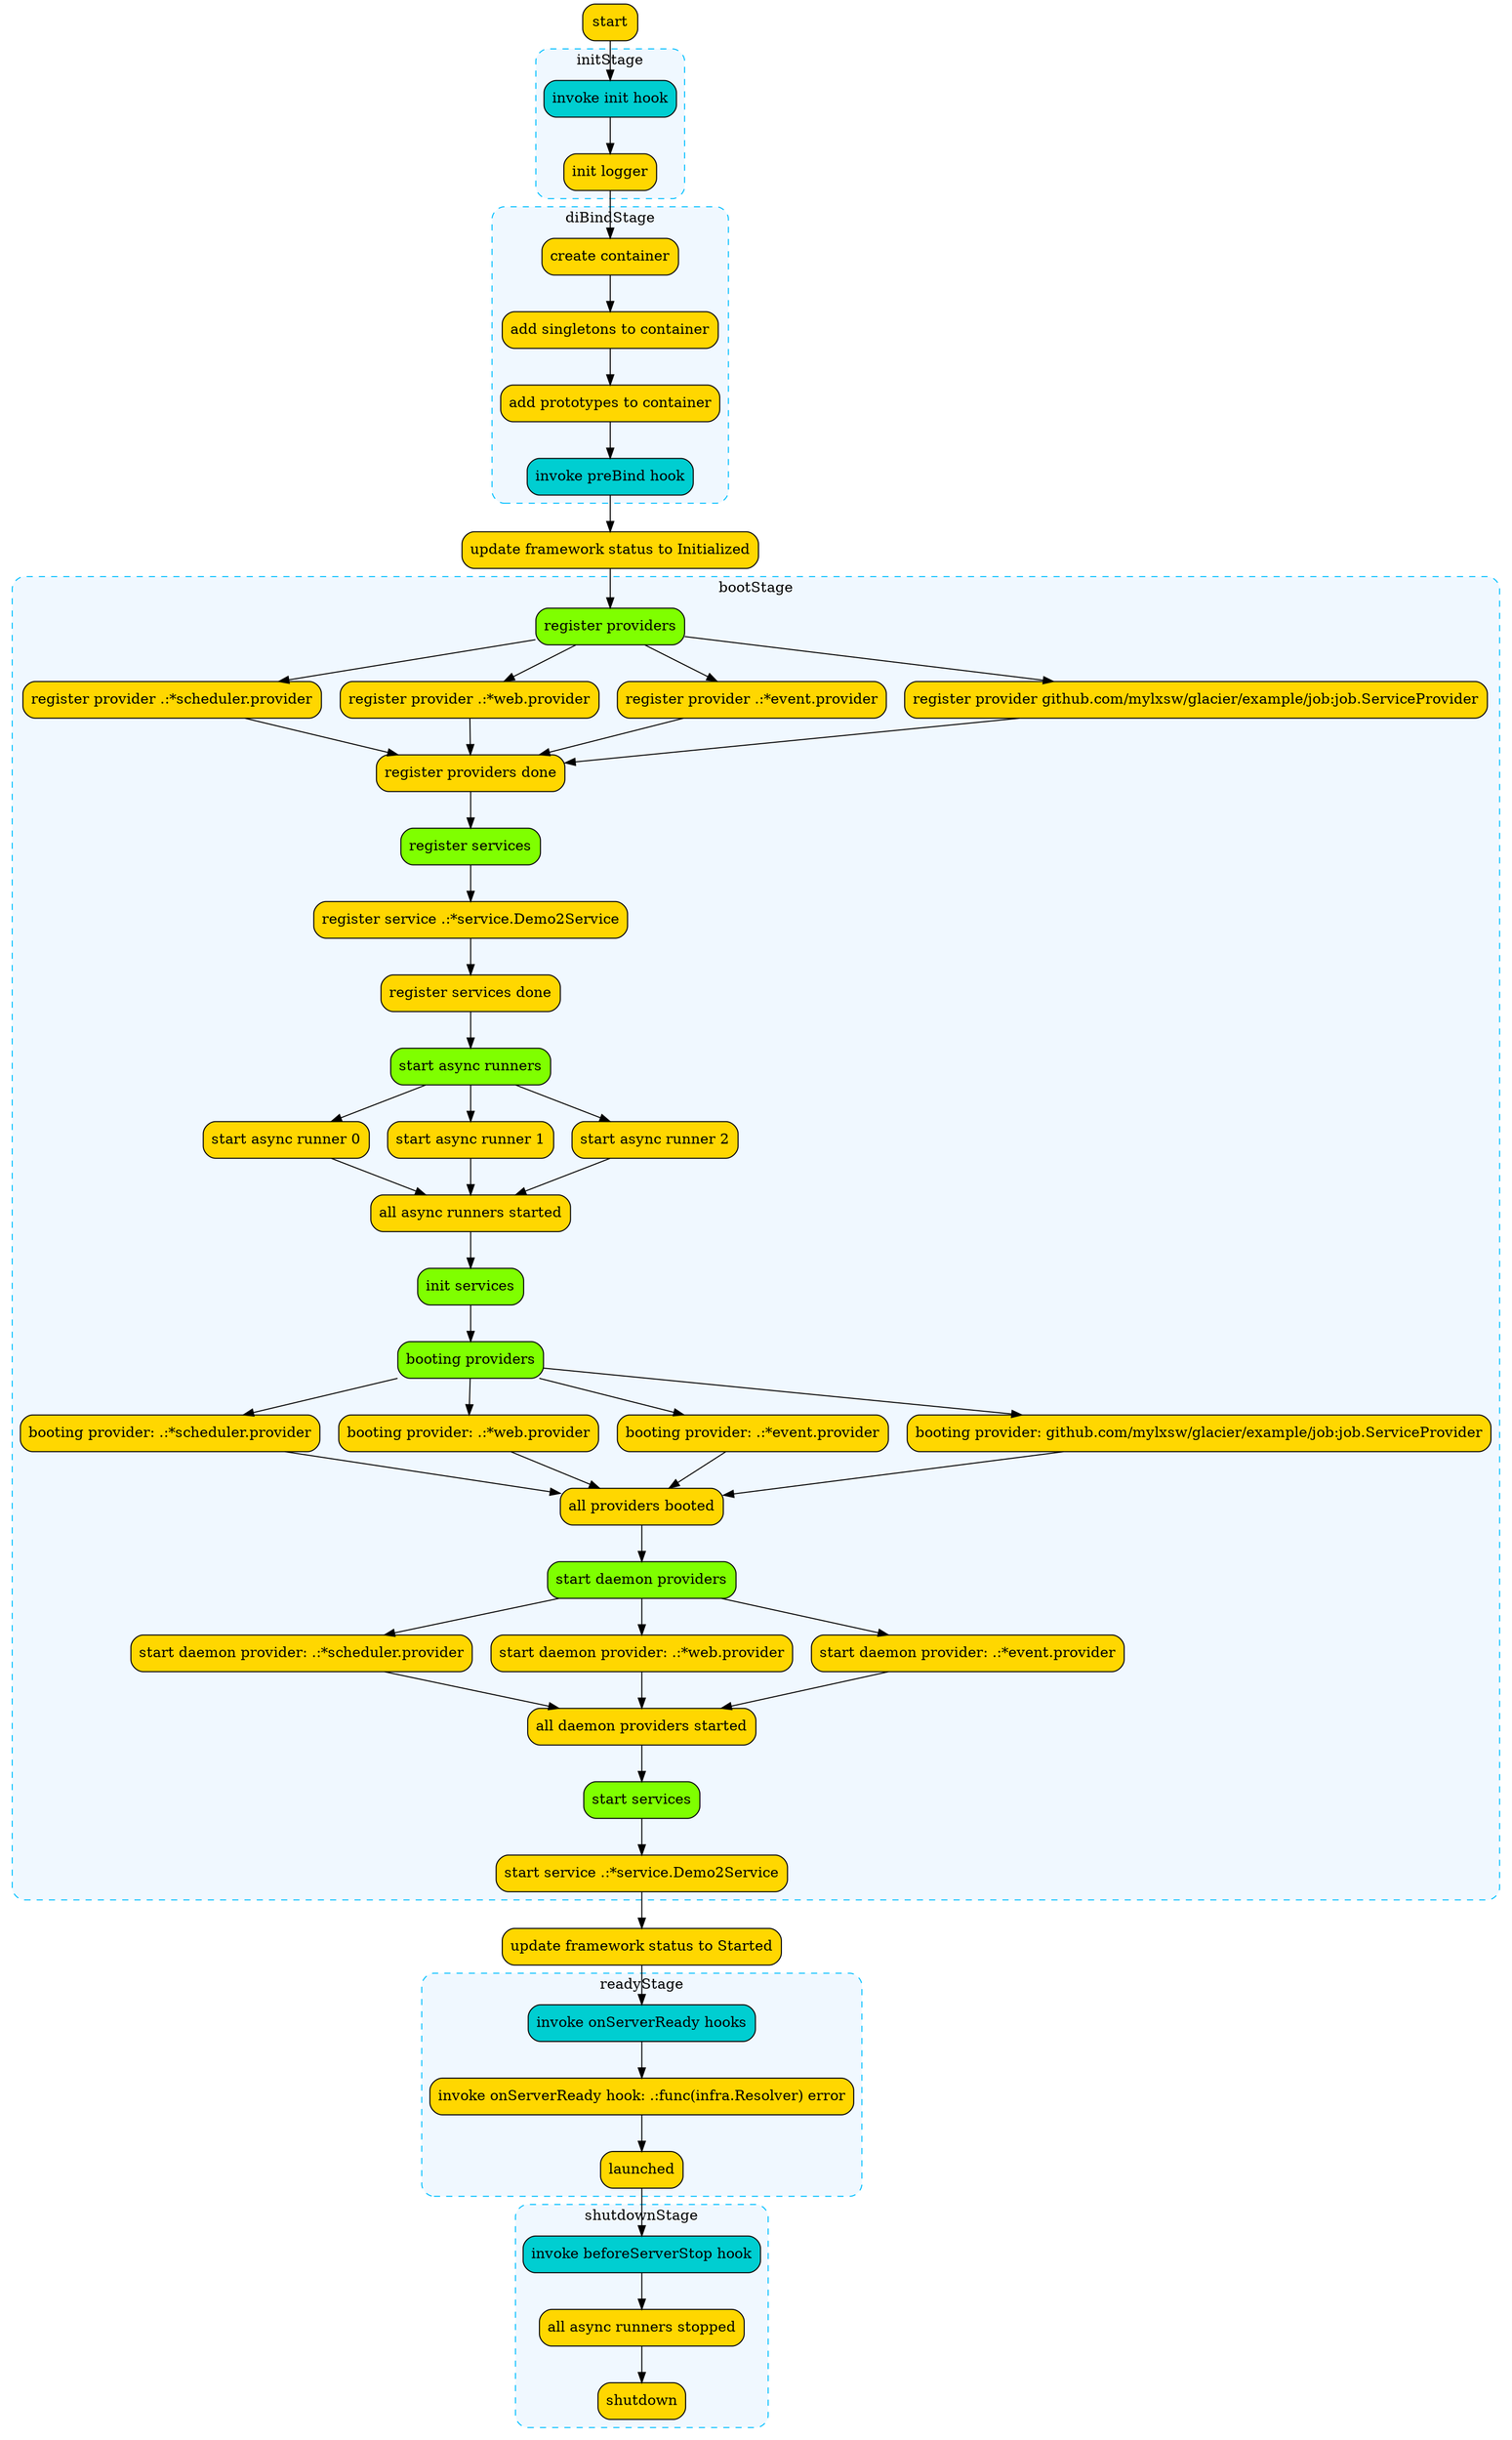 digraph G {
    node [shape = "box" style = "filled,rounded" fillcolor = "gold"]
    "invoke init hook" [fillcolor = "darkturquoise"]
    "start" -> "invoke init hook";
    "invoke init hook" -> "init logger";
    "init logger" -> "create container";
    "create container" -> "add singletons to container";
    "add singletons to container" -> "add prototypes to container";
    "invoke preBind hook" [fillcolor = "darkturquoise"]
    "add prototypes to container" -> "invoke preBind hook";
    "invoke preBind hook" -> "update framework status to Initialized";
    "register providers" [fillcolor = "chartreuse"]
    "update framework status to Initialized" -> "register providers";
    "register providers" -> "register provider .:*scheduler.provider";
    "register providers" -> "register provider .:*web.provider";
    "register providers" -> "register provider .:*event.provider";
    "register providers" -> "register provider github.com/mylxsw/glacier/example/job:job.ServiceProvider";
    "register provider .:*scheduler.provider" -> "register providers done";
    "register provider .:*web.provider" -> "register providers done";
    "register provider .:*event.provider" -> "register providers done";
    "register provider github.com/mylxsw/glacier/example/job:job.ServiceProvider" -> "register providers done";
    "register services" [fillcolor = "chartreuse"]
    "register providers done" -> "register services";
    "register services" -> "register service .:*service.Demo2Service";
    "register service .:*service.Demo2Service" -> "register services done";
    "start async runners" [fillcolor = "chartreuse"]
    "register services done" -> "start async runners";
    "start async runners" -> "start async runner 0";
    "start async runners" -> "start async runner 1";
    "start async runners" -> "start async runner 2";
    "start async runner 0" -> "all async runners started";
    "start async runner 1" -> "all async runners started";
    "start async runner 2" -> "all async runners started";
    "init services" [fillcolor = "chartreuse"]
    "all async runners started" -> "init services";
    "booting providers" [fillcolor = "chartreuse"]
    "init services" -> "booting providers";
    "booting providers" -> "booting provider: .:*scheduler.provider";
    "booting providers" -> "booting provider: .:*web.provider";
    "booting providers" -> "booting provider: .:*event.provider";
    "booting providers" -> "booting provider: github.com/mylxsw/glacier/example/job:job.ServiceProvider";
    "booting provider: .:*scheduler.provider" -> "all providers booted";
    "booting provider: .:*web.provider" -> "all providers booted";
    "booting provider: .:*event.provider" -> "all providers booted";
    "booting provider: github.com/mylxsw/glacier/example/job:job.ServiceProvider" -> "all providers booted";
    "start daemon providers" [fillcolor = "chartreuse"]
    "all providers booted" -> "start daemon providers";
    "start daemon providers" -> "start daemon provider: .:*scheduler.provider";
    "start daemon providers" -> "start daemon provider: .:*web.provider";
    "start daemon providers" -> "start daemon provider: .:*event.provider";
    "start daemon provider: .:*scheduler.provider" -> "all daemon providers started";
    "start daemon provider: .:*web.provider" -> "all daemon providers started";
    "start daemon provider: .:*event.provider" -> "all daemon providers started";
    "start services" [fillcolor = "chartreuse"]
    "all daemon providers started" -> "start services";
    "start services" -> "start service .:*service.Demo2Service";
    "start service .:*service.Demo2Service" -> "update framework status to Started";
    "invoke onServerReady hooks" [fillcolor = "darkturquoise"]
    "update framework status to Started" -> "invoke onServerReady hooks";
    "invoke onServerReady hooks" -> "invoke onServerReady hook: .:func(infra.Resolver) error";
    "invoke onServerReady hook: .:func(infra.Resolver) error" -> "launched";
    "invoke beforeServerStop hook" [fillcolor = "darkturquoise"]
    "launched" -> "invoke beforeServerStop hook";
    "invoke beforeServerStop hook" -> "all async runners stopped";
    "all async runners stopped" -> "shutdown";
    subgraph cluster_ {
        label = ""
        style = "rounded,dashed,filled"
        color = "deepskyblue"
        fillcolor = "aliceblue"
    }
    subgraph cluster_initStage {
        label = "initStage"
        style = "rounded,dashed,filled"
        color = "deepskyblue"
        fillcolor = "aliceblue"
        "invoke init hook"
        "init logger"
    }
    subgraph cluster_diBindStage {
        label = "diBindStage"
        style = "rounded,dashed,filled"
        color = "deepskyblue"
        fillcolor = "aliceblue"
        "create container"
        "add singletons to container"
        "add prototypes to container"
        "invoke preBind hook"
    }
    subgraph cluster_bootStage {
        label = "bootStage"
        style = "rounded,dashed,filled"
        color = "deepskyblue"
        fillcolor = "aliceblue"
        "register providers"
        "register provider .:*scheduler.provider"
        "register provider .:*web.provider"
        "register provider .:*event.provider"
        "register provider github.com/mylxsw/glacier/example/job:job.ServiceProvider"
        "register providers done"
        "register services"
        "register service .:*service.Demo2Service"
        "register services done"
        "start async runners"
        "start async runner 0"
        "start async runner 1"
        "start async runner 2"
        "all async runners started"
        "init services"
        "booting providers"
        "booting provider: .:*scheduler.provider"
        "booting provider: .:*web.provider"
        "booting provider: .:*event.provider"
        "booting provider: github.com/mylxsw/glacier/example/job:job.ServiceProvider"
        "all providers booted"
        "start daemon providers"
        "start daemon provider: .:*scheduler.provider"
        "start daemon provider: .:*web.provider"
        "start daemon provider: .:*event.provider"
        "all daemon providers started"
        "start services"
        "start service .:*service.Demo2Service"
    }
    subgraph cluster_readyStage {
        label = "readyStage"
        style = "rounded,dashed,filled"
        color = "deepskyblue"
        fillcolor = "aliceblue"
        "invoke onServerReady hooks"
        "invoke onServerReady hook: .:func(infra.Resolver) error"
        "launched"
    }
    subgraph cluster_shutdownStage {
        label = "shutdownStage"
        style = "rounded,dashed,filled"
        color = "deepskyblue"
        fillcolor = "aliceblue"
        "invoke beforeServerStop hook"
        "all async runners stopped"
        "shutdown"
    }
}